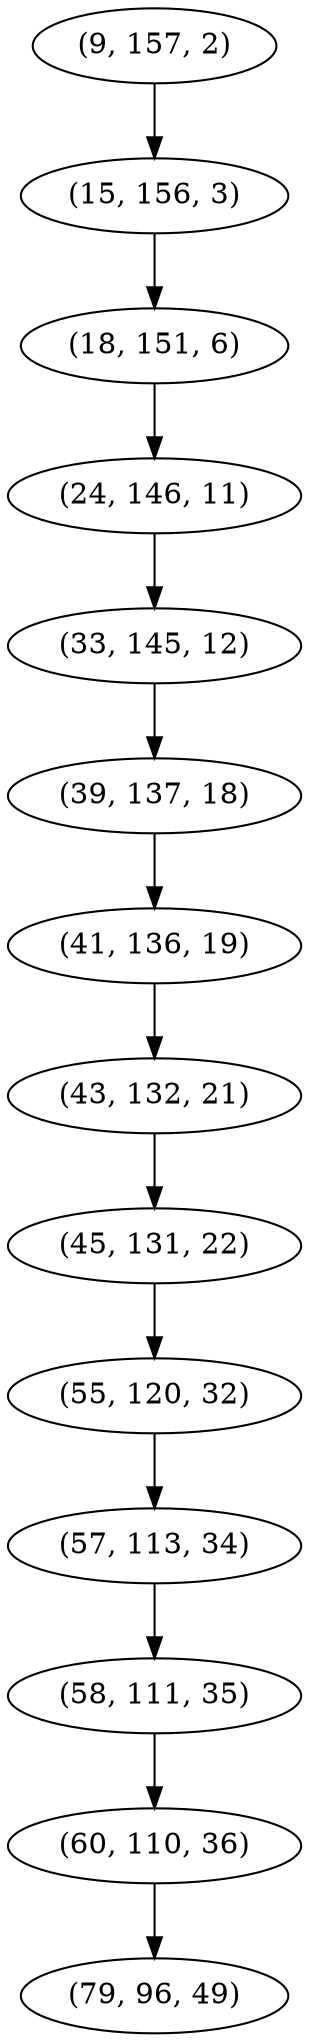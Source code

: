 digraph tree {
    "(9, 157, 2)";
    "(15, 156, 3)";
    "(18, 151, 6)";
    "(24, 146, 11)";
    "(33, 145, 12)";
    "(39, 137, 18)";
    "(41, 136, 19)";
    "(43, 132, 21)";
    "(45, 131, 22)";
    "(55, 120, 32)";
    "(57, 113, 34)";
    "(58, 111, 35)";
    "(60, 110, 36)";
    "(79, 96, 49)";
    "(9, 157, 2)" -> "(15, 156, 3)";
    "(15, 156, 3)" -> "(18, 151, 6)";
    "(18, 151, 6)" -> "(24, 146, 11)";
    "(24, 146, 11)" -> "(33, 145, 12)";
    "(33, 145, 12)" -> "(39, 137, 18)";
    "(39, 137, 18)" -> "(41, 136, 19)";
    "(41, 136, 19)" -> "(43, 132, 21)";
    "(43, 132, 21)" -> "(45, 131, 22)";
    "(45, 131, 22)" -> "(55, 120, 32)";
    "(55, 120, 32)" -> "(57, 113, 34)";
    "(57, 113, 34)" -> "(58, 111, 35)";
    "(58, 111, 35)" -> "(60, 110, 36)";
    "(60, 110, 36)" -> "(79, 96, 49)";
}
